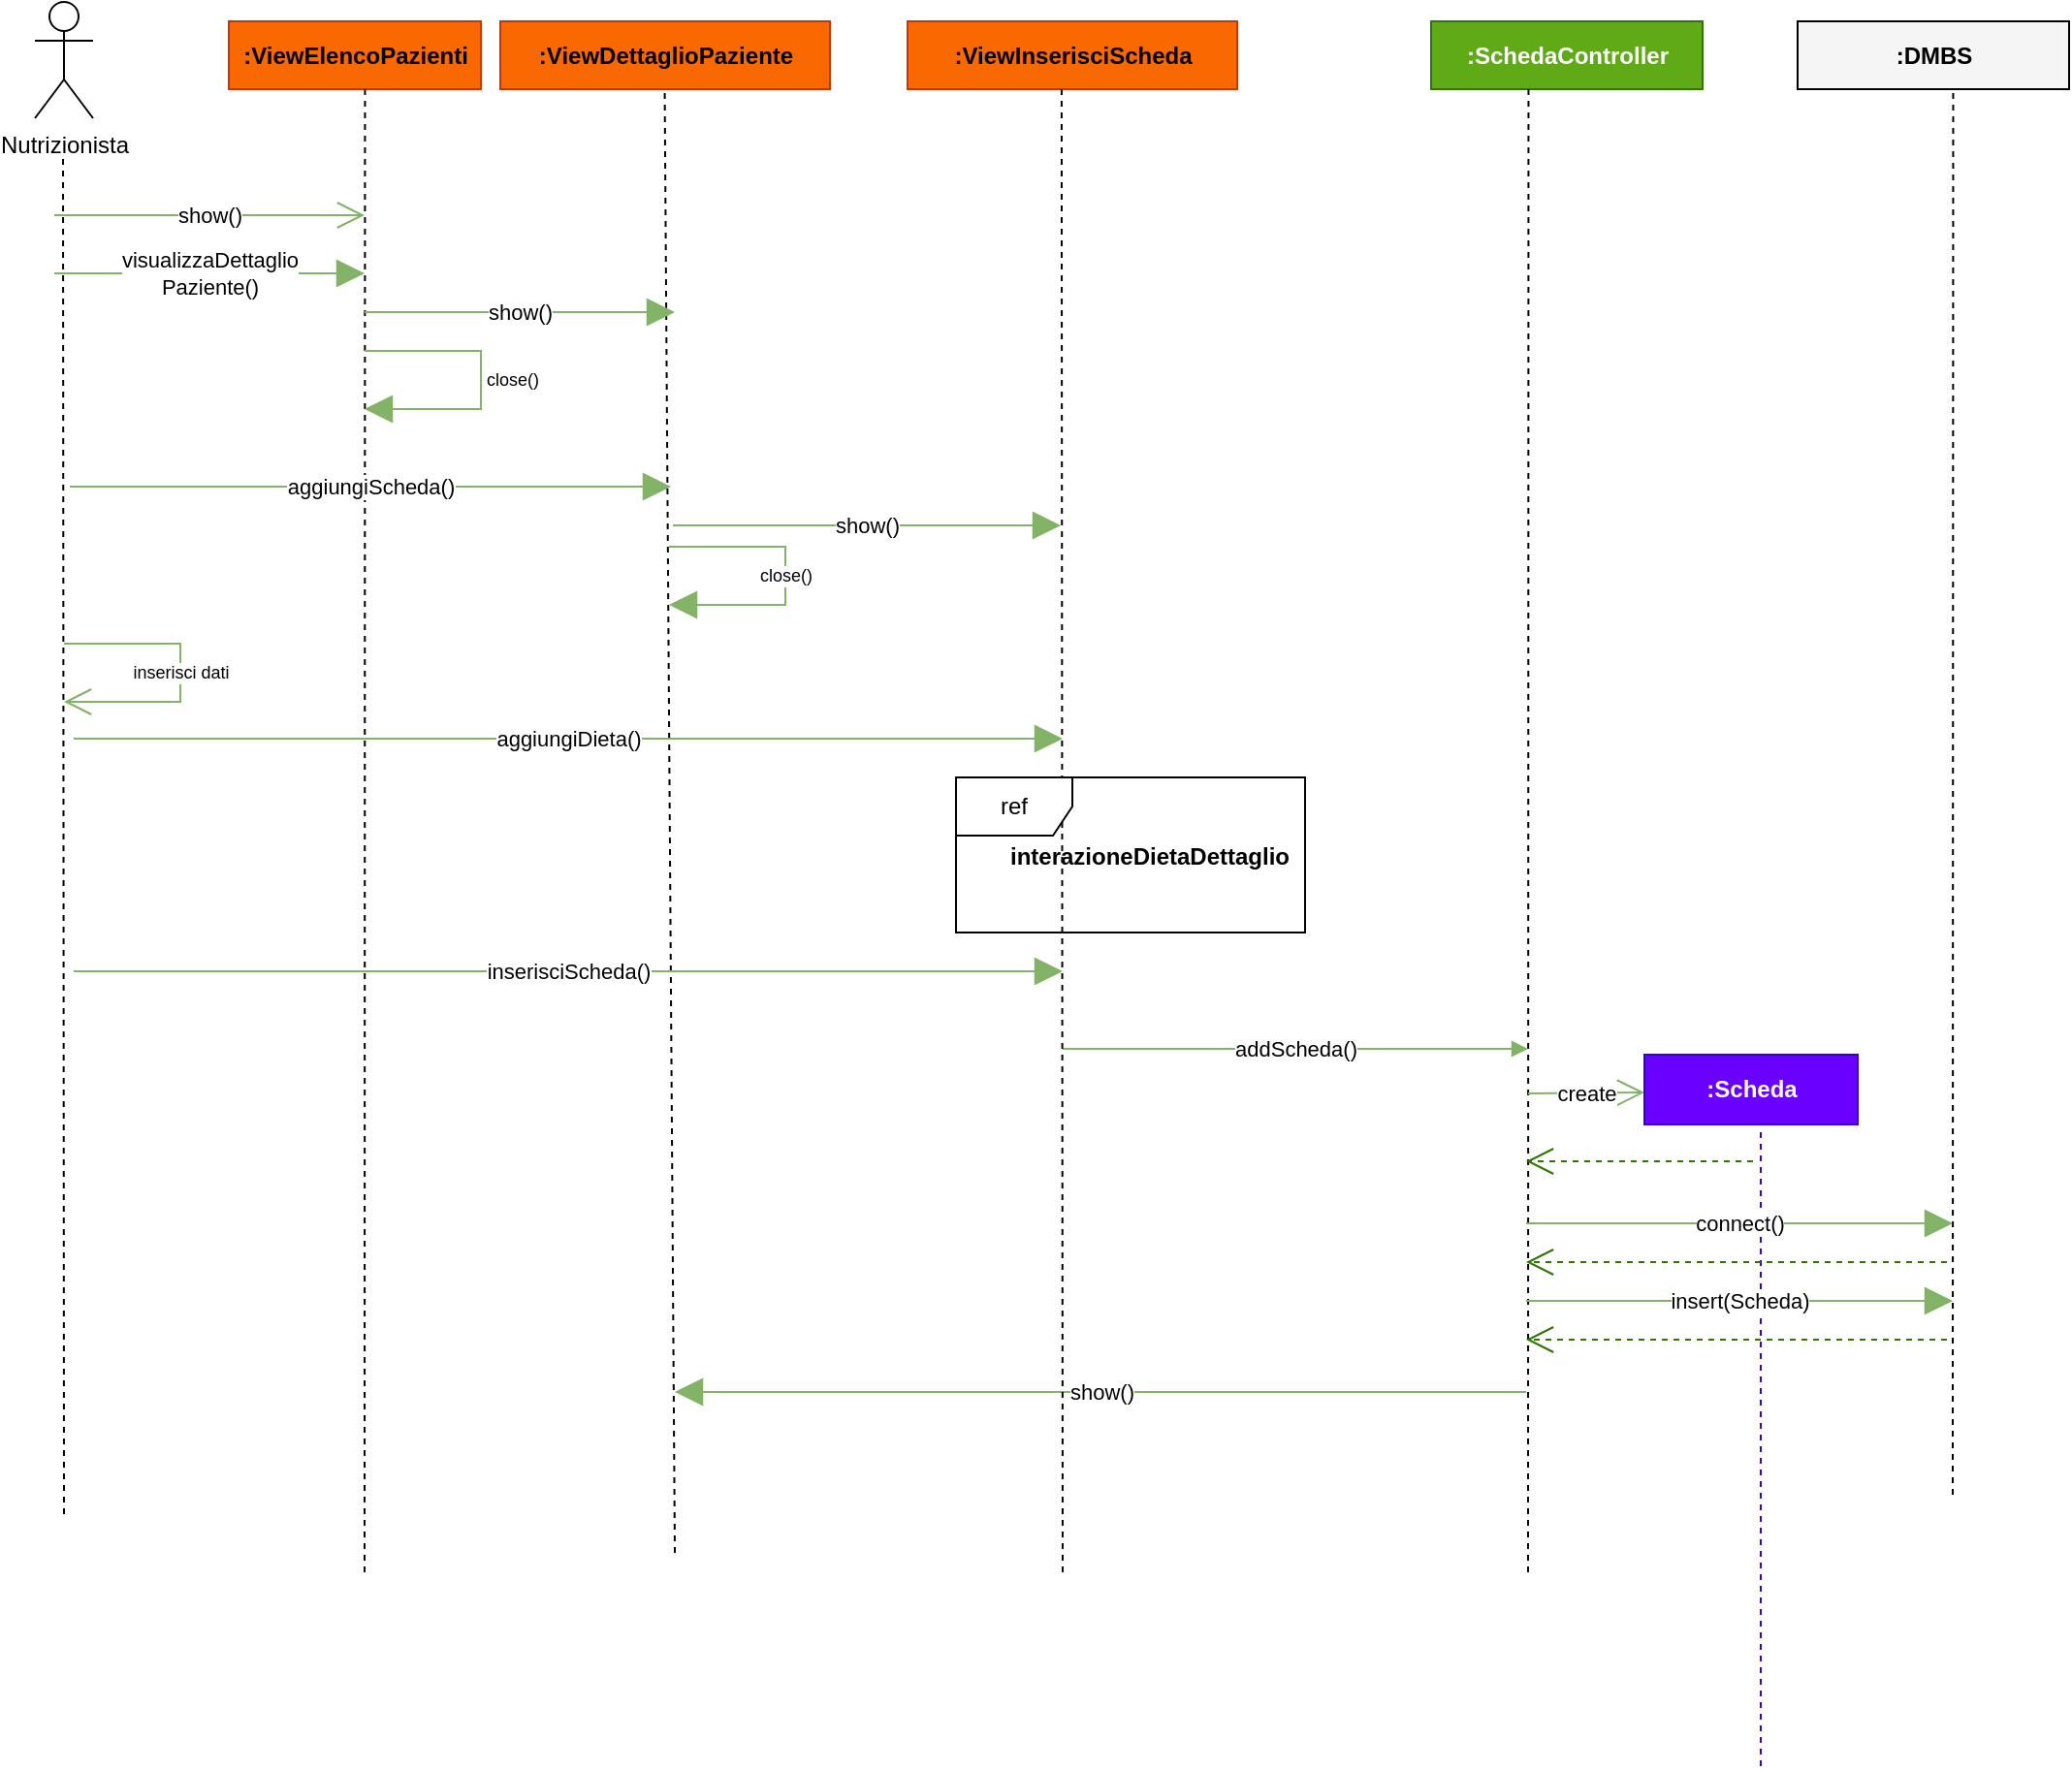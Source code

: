 <mxfile version="18.1.1" type="device"><diagram id="cqDag03rj86sCrA4Sofw" name="Page-1"><mxGraphModel dx="1462" dy="804" grid="1" gridSize="10" guides="1" tooltips="1" connect="1" arrows="1" fold="1" page="1" pageScale="1" pageWidth="1169" pageHeight="827" math="0" shadow="0"><root><mxCell id="0"/><mxCell id="1" parent="0"/><mxCell id="AUerDSwF4Kn9yLPN4zHk-3" value="Nutrizionista" style="shape=umlActor;verticalLabelPosition=bottom;verticalAlign=top;html=1;outlineConnect=0;" parent="1" vertex="1"><mxGeometry x="110" y="110" width="30" height="60" as="geometry"/></mxCell><mxCell id="AUerDSwF4Kn9yLPN4zHk-4" value="" style="endArrow=none;html=1;rounded=0;dashed=1;" parent="1" edge="1"><mxGeometry width="50" height="50" relative="1" as="geometry"><mxPoint x="125" y="890" as="sourcePoint"/><mxPoint x="124.5" y="190" as="targetPoint"/></mxGeometry></mxCell><mxCell id="AUerDSwF4Kn9yLPN4zHk-5" value="&lt;b&gt;:ViewElencoPazienti&lt;/b&gt;" style="html=1;fillColor=#fa6800;fontColor=#000000;strokeColor=#C73500;" parent="1" vertex="1"><mxGeometry x="210" y="120" width="130" height="35" as="geometry"/></mxCell><mxCell id="AUerDSwF4Kn9yLPN4zHk-6" value="" style="endArrow=none;html=1;rounded=0;dashed=1;" parent="1" edge="1"><mxGeometry width="50" height="50" relative="1" as="geometry"><mxPoint x="280" y="920" as="sourcePoint"/><mxPoint x="280.23" y="155" as="targetPoint"/></mxGeometry></mxCell><mxCell id="AUerDSwF4Kn9yLPN4zHk-7" value="show()" style="endArrow=open;endSize=12;html=1;rounded=0;fillColor=#d5e8d4;gradientColor=#97d077;strokeColor=#82b366;" parent="1" edge="1"><mxGeometry width="160" relative="1" as="geometry"><mxPoint x="120.0" y="220" as="sourcePoint"/><mxPoint x="280.0" y="220" as="targetPoint"/></mxGeometry></mxCell><mxCell id="AUerDSwF4Kn9yLPN4zHk-8" value="visualizzaDettaglio&lt;br&gt;Paziente()" style="endArrow=block;endSize=12;html=1;rounded=0;fillColor=#d5e8d4;gradientColor=#97d077;strokeColor=#82b366;endFill=1;" parent="1" edge="1"><mxGeometry width="160" relative="1" as="geometry"><mxPoint x="120.0" y="250" as="sourcePoint"/><mxPoint x="280.0" y="250" as="targetPoint"/></mxGeometry></mxCell><mxCell id="AUerDSwF4Kn9yLPN4zHk-9" value="&lt;b&gt;:SchedaController&lt;/b&gt;" style="html=1;fillColor=#60a917;fontColor=#ffffff;strokeColor=#2D7600;" parent="1" vertex="1"><mxGeometry x="830" y="120" width="140" height="35" as="geometry"/></mxCell><mxCell id="AUerDSwF4Kn9yLPN4zHk-10" value="" style="endArrow=none;html=1;rounded=0;dashed=1;" parent="1" edge="1"><mxGeometry width="50" height="50" relative="1" as="geometry"><mxPoint x="880" y="920" as="sourcePoint"/><mxPoint x="880.23" y="155" as="targetPoint"/></mxGeometry></mxCell><mxCell id="AUerDSwF4Kn9yLPN4zHk-11" value="aggiungiScheda()" style="endArrow=block;endSize=12;html=1;rounded=0;fillColor=#d5e8d4;gradientColor=#97d077;strokeColor=#82b366;endFill=1;" parent="1" edge="1"><mxGeometry width="160" relative="1" as="geometry"><mxPoint x="128" y="360" as="sourcePoint"/><mxPoint x="438" y="360" as="targetPoint"/></mxGeometry></mxCell><mxCell id="AUerDSwF4Kn9yLPN4zHk-12" value="create" style="endArrow=open;endSize=12;html=1;rounded=0;fillColor=#d5e8d4;gradientColor=#97d077;strokeColor=#82b366;entryX=0;entryY=0.5;entryDx=0;entryDy=0;" parent="1" edge="1"><mxGeometry width="160" relative="1" as="geometry"><mxPoint x="880.0" y="673" as="sourcePoint"/><mxPoint x="940" y="672.5" as="targetPoint"/></mxGeometry></mxCell><mxCell id="AUerDSwF4Kn9yLPN4zHk-13" value="&lt;b&gt;:Scheda&lt;/b&gt;" style="html=1;fillColor=#6a00ff;fontColor=#ffffff;strokeColor=#3700CC;" parent="1" vertex="1"><mxGeometry x="940" y="653" width="110" height="36" as="geometry"/></mxCell><mxCell id="AUerDSwF4Kn9yLPN4zHk-17" value="" style="endArrow=none;html=1;rounded=0;dashed=1;fillColor=#6a00ff;strokeColor=#3700CC;" parent="1" edge="1"><mxGeometry width="50" height="50" relative="1" as="geometry"><mxPoint x="1000" y="1020" as="sourcePoint"/><mxPoint x="1000.0" y="691" as="targetPoint"/></mxGeometry></mxCell><mxCell id="dPUWAuR18N3uyhLCABgW-1" value="&lt;b&gt;:ViewDettaglioPaziente&lt;/b&gt;" style="html=1;fillColor=#fa6800;fontColor=#000000;strokeColor=#C73500;" parent="1" vertex="1"><mxGeometry x="350" y="120" width="170" height="35" as="geometry"/></mxCell><mxCell id="dPUWAuR18N3uyhLCABgW-2" value="" style="endArrow=none;html=1;rounded=0;dashed=1;" parent="1" edge="1"><mxGeometry width="50" height="50" relative="1" as="geometry"><mxPoint x="440" y="910" as="sourcePoint"/><mxPoint x="434.78" y="155" as="targetPoint"/></mxGeometry></mxCell><mxCell id="dPUWAuR18N3uyhLCABgW-3" value="show()" style="endArrow=block;endSize=12;html=1;rounded=0;fillColor=#d5e8d4;gradientColor=#97d077;strokeColor=#82b366;endFill=1;" parent="1" edge="1"><mxGeometry width="160" relative="1" as="geometry"><mxPoint x="280.0" y="270" as="sourcePoint"/><mxPoint x="440.0" y="270" as="targetPoint"/></mxGeometry></mxCell><mxCell id="dPUWAuR18N3uyhLCABgW-4" value="" style="endArrow=block;endFill=1;endSize=12;html=1;rounded=0;fontSize=9;strokeColor=#82B366;" parent="1" edge="1"><mxGeometry width="160" relative="1" as="geometry"><mxPoint x="280" y="290" as="sourcePoint"/><mxPoint x="280" y="320" as="targetPoint"/><Array as="points"><mxPoint x="340" y="290"/><mxPoint x="340" y="320"/></Array></mxGeometry></mxCell><mxCell id="dPUWAuR18N3uyhLCABgW-5" value="close()" style="text;html=1;align=center;verticalAlign=middle;resizable=0;points=[];autosize=1;strokeColor=none;fillColor=none;fontSize=9;" parent="1" vertex="1"><mxGeometry x="336" y="295" width="40" height="20" as="geometry"/></mxCell><mxCell id="dPUWAuR18N3uyhLCABgW-6" value="" style="endArrow=open;endFill=1;endSize=12;html=1;rounded=0;fillColor=#60a917;strokeColor=#2D7600;dashed=1;" parent="1" edge="1"><mxGeometry width="160" relative="1" as="geometry"><mxPoint x="996.0" y="708" as="sourcePoint"/><mxPoint x="879" y="708" as="targetPoint"/></mxGeometry></mxCell><mxCell id="dPUWAuR18N3uyhLCABgW-7" value="addScheda()" style="endArrow=none;endSize=12;html=1;rounded=0;fillColor=#d5e8d4;gradientColor=#97d077;strokeColor=#82b366;endFill=0;startArrow=block;startFill=1;" parent="1" edge="1"><mxGeometry width="160" relative="1" as="geometry"><mxPoint x="880" y="650" as="sourcePoint"/><mxPoint x="640" y="650" as="targetPoint"/></mxGeometry></mxCell><mxCell id="dPUWAuR18N3uyhLCABgW-8" value="show()" style="endArrow=block;endSize=12;html=1;rounded=0;fillColor=#d5e8d4;gradientColor=#97d077;strokeColor=#82b366;endFill=1;" parent="1" edge="1"><mxGeometry width="160" relative="1" as="geometry"><mxPoint x="879.0" y="827" as="sourcePoint"/><mxPoint x="440" y="827" as="targetPoint"/></mxGeometry></mxCell><mxCell id="dPUWAuR18N3uyhLCABgW-9" value="&lt;b&gt;&lt;font color=&quot;#000000&quot;&gt;:DMBS&lt;/font&gt;&lt;/b&gt;" style="html=1;fillColor=#F5F5F5;fontColor=#ffffff;strokeColor=#000000;" parent="1" vertex="1"><mxGeometry x="1019" y="120" width="140" height="35" as="geometry"/></mxCell><mxCell id="dPUWAuR18N3uyhLCABgW-10" value="" style="endArrow=none;html=1;rounded=0;dashed=1;" parent="1" edge="1"><mxGeometry width="50" height="50" relative="1" as="geometry"><mxPoint x="1099" y="880" as="sourcePoint"/><mxPoint x="1099.23" y="155" as="targetPoint"/></mxGeometry></mxCell><mxCell id="dPUWAuR18N3uyhLCABgW-11" value="connect()" style="endArrow=block;endSize=12;html=1;rounded=0;fillColor=#d5e8d4;gradientColor=#97d077;strokeColor=#82b366;endFill=1;" parent="1" edge="1"><mxGeometry width="160" relative="1" as="geometry"><mxPoint x="879" y="740" as="sourcePoint"/><mxPoint x="1099" y="740" as="targetPoint"/></mxGeometry></mxCell><mxCell id="dPUWAuR18N3uyhLCABgW-12" value="" style="endArrow=open;endFill=1;endSize=12;html=1;rounded=0;fillColor=#60a917;strokeColor=#2D7600;dashed=1;" parent="1" edge="1"><mxGeometry width="160" relative="1" as="geometry"><mxPoint x="1096.0" y="760" as="sourcePoint"/><mxPoint x="879" y="760" as="targetPoint"/></mxGeometry></mxCell><mxCell id="dPUWAuR18N3uyhLCABgW-13" value="" style="endArrow=open;endFill=1;endSize=12;html=1;rounded=0;fillColor=#60a917;strokeColor=#2D7600;dashed=1;" parent="1" edge="1"><mxGeometry width="160" relative="1" as="geometry"><mxPoint x="1096.0" y="800" as="sourcePoint"/><mxPoint x="879" y="800" as="targetPoint"/></mxGeometry></mxCell><mxCell id="dPUWAuR18N3uyhLCABgW-14" value="insert(Scheda)" style="endArrow=block;endSize=12;html=1;rounded=0;fillColor=#d5e8d4;gradientColor=#97d077;strokeColor=#82b366;endFill=1;" parent="1" edge="1"><mxGeometry width="160" relative="1" as="geometry"><mxPoint x="879" y="780.0" as="sourcePoint"/><mxPoint x="1099" y="780.0" as="targetPoint"/></mxGeometry></mxCell><mxCell id="cE7-9UMTyzQ4XTvZ71HE-1" value="&lt;b&gt;:ViewInserisciScheda&lt;/b&gt;" style="html=1;fillColor=#fa6800;fontColor=#000000;strokeColor=#C73500;" vertex="1" parent="1"><mxGeometry x="560" y="120" width="170" height="35" as="geometry"/></mxCell><mxCell id="cE7-9UMTyzQ4XTvZ71HE-2" value="" style="endArrow=none;html=1;rounded=0;dashed=1;" edge="1" parent="1"><mxGeometry width="50" height="50" relative="1" as="geometry"><mxPoint x="640" y="920" as="sourcePoint"/><mxPoint x="639.46" y="155" as="targetPoint"/></mxGeometry></mxCell><mxCell id="cE7-9UMTyzQ4XTvZ71HE-3" value="close()" style="endArrow=block;endFill=1;endSize=12;html=1;rounded=0;fontSize=9;strokeColor=#82B366;" edge="1" parent="1"><mxGeometry width="160" relative="1" as="geometry"><mxPoint x="437" y="391" as="sourcePoint"/><mxPoint x="437" y="421" as="targetPoint"/><Array as="points"><mxPoint x="497" y="391"/><mxPoint x="497" y="421"/></Array></mxGeometry></mxCell><mxCell id="cE7-9UMTyzQ4XTvZ71HE-4" value="show()" style="endArrow=block;endSize=12;html=1;rounded=0;fillColor=#d5e8d4;gradientColor=#97d077;strokeColor=#82b366;endFill=1;" edge="1" parent="1"><mxGeometry width="160" relative="1" as="geometry"><mxPoint x="439.0" y="380" as="sourcePoint"/><mxPoint x="639" y="380" as="targetPoint"/></mxGeometry></mxCell><mxCell id="cE7-9UMTyzQ4XTvZ71HE-5" value="inserisci dati" style="endArrow=open;endFill=0;endSize=12;html=1;rounded=0;fontSize=9;strokeColor=#82B366;" edge="1" parent="1"><mxGeometry width="160" relative="1" as="geometry"><mxPoint x="125" y="441" as="sourcePoint"/><mxPoint x="125" y="471" as="targetPoint"/><Array as="points"><mxPoint x="185" y="441"/><mxPoint x="185" y="471"/></Array></mxGeometry></mxCell><mxCell id="cE7-9UMTyzQ4XTvZ71HE-6" value="aggiungiDieta()" style="endArrow=block;endSize=12;html=1;rounded=0;fillColor=#d5e8d4;gradientColor=#97d077;strokeColor=#82b366;endFill=1;" edge="1" parent="1"><mxGeometry width="160" relative="1" as="geometry"><mxPoint x="130" y="490" as="sourcePoint"/><mxPoint x="640" y="490" as="targetPoint"/></mxGeometry></mxCell><mxCell id="cE7-9UMTyzQ4XTvZ71HE-8" value="ref" style="shape=umlFrame;whiteSpace=wrap;html=1;" vertex="1" parent="1"><mxGeometry x="585" y="510" width="180" height="80" as="geometry"/></mxCell><mxCell id="cE7-9UMTyzQ4XTvZ71HE-9" value="interazioneDietaDettaglio" style="text;align=center;fontStyle=1;verticalAlign=middle;spacingLeft=3;spacingRight=3;strokeColor=none;rotatable=0;points=[[0,0.5],[1,0.5]];portConstraint=eastwest;" vertex="1" parent="1"><mxGeometry x="645" y="537" width="80" height="26" as="geometry"/></mxCell><mxCell id="cE7-9UMTyzQ4XTvZ71HE-10" value="inserisciScheda()" style="endArrow=block;endSize=12;html=1;rounded=0;fillColor=#d5e8d4;gradientColor=#97d077;strokeColor=#82b366;endFill=1;" edge="1" parent="1"><mxGeometry width="160" relative="1" as="geometry"><mxPoint x="130" y="610" as="sourcePoint"/><mxPoint x="640" y="610" as="targetPoint"/></mxGeometry></mxCell></root></mxGraphModel></diagram></mxfile>